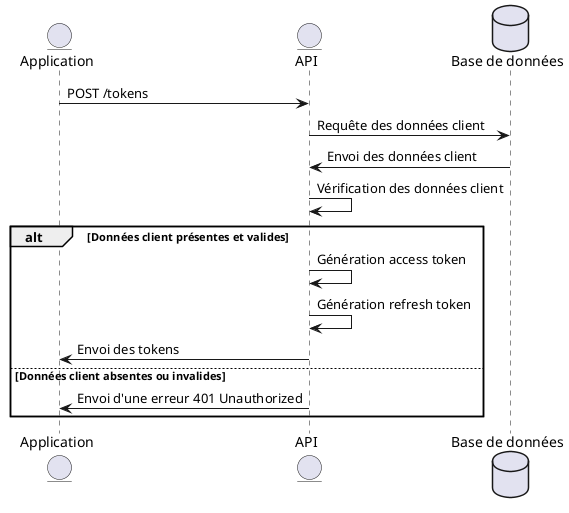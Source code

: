 
@startuml authentication
entity "Application" as Client
entity API
database "Base de données" as Database

Client -> API : POST /tokens 
API -> Database : Requête des données client
Database -> API : Envoi des données client
API -> API : Vérification des données client
alt Données client présentes et valides
    API -> API : Génération access token
    API -> API : Génération refresh token
    API -> Client : Envoi des tokens
else Données client absentes ou invalides
    API -> Client : Envoi d'une erreur 401 Unauthorized
end
@enduml
